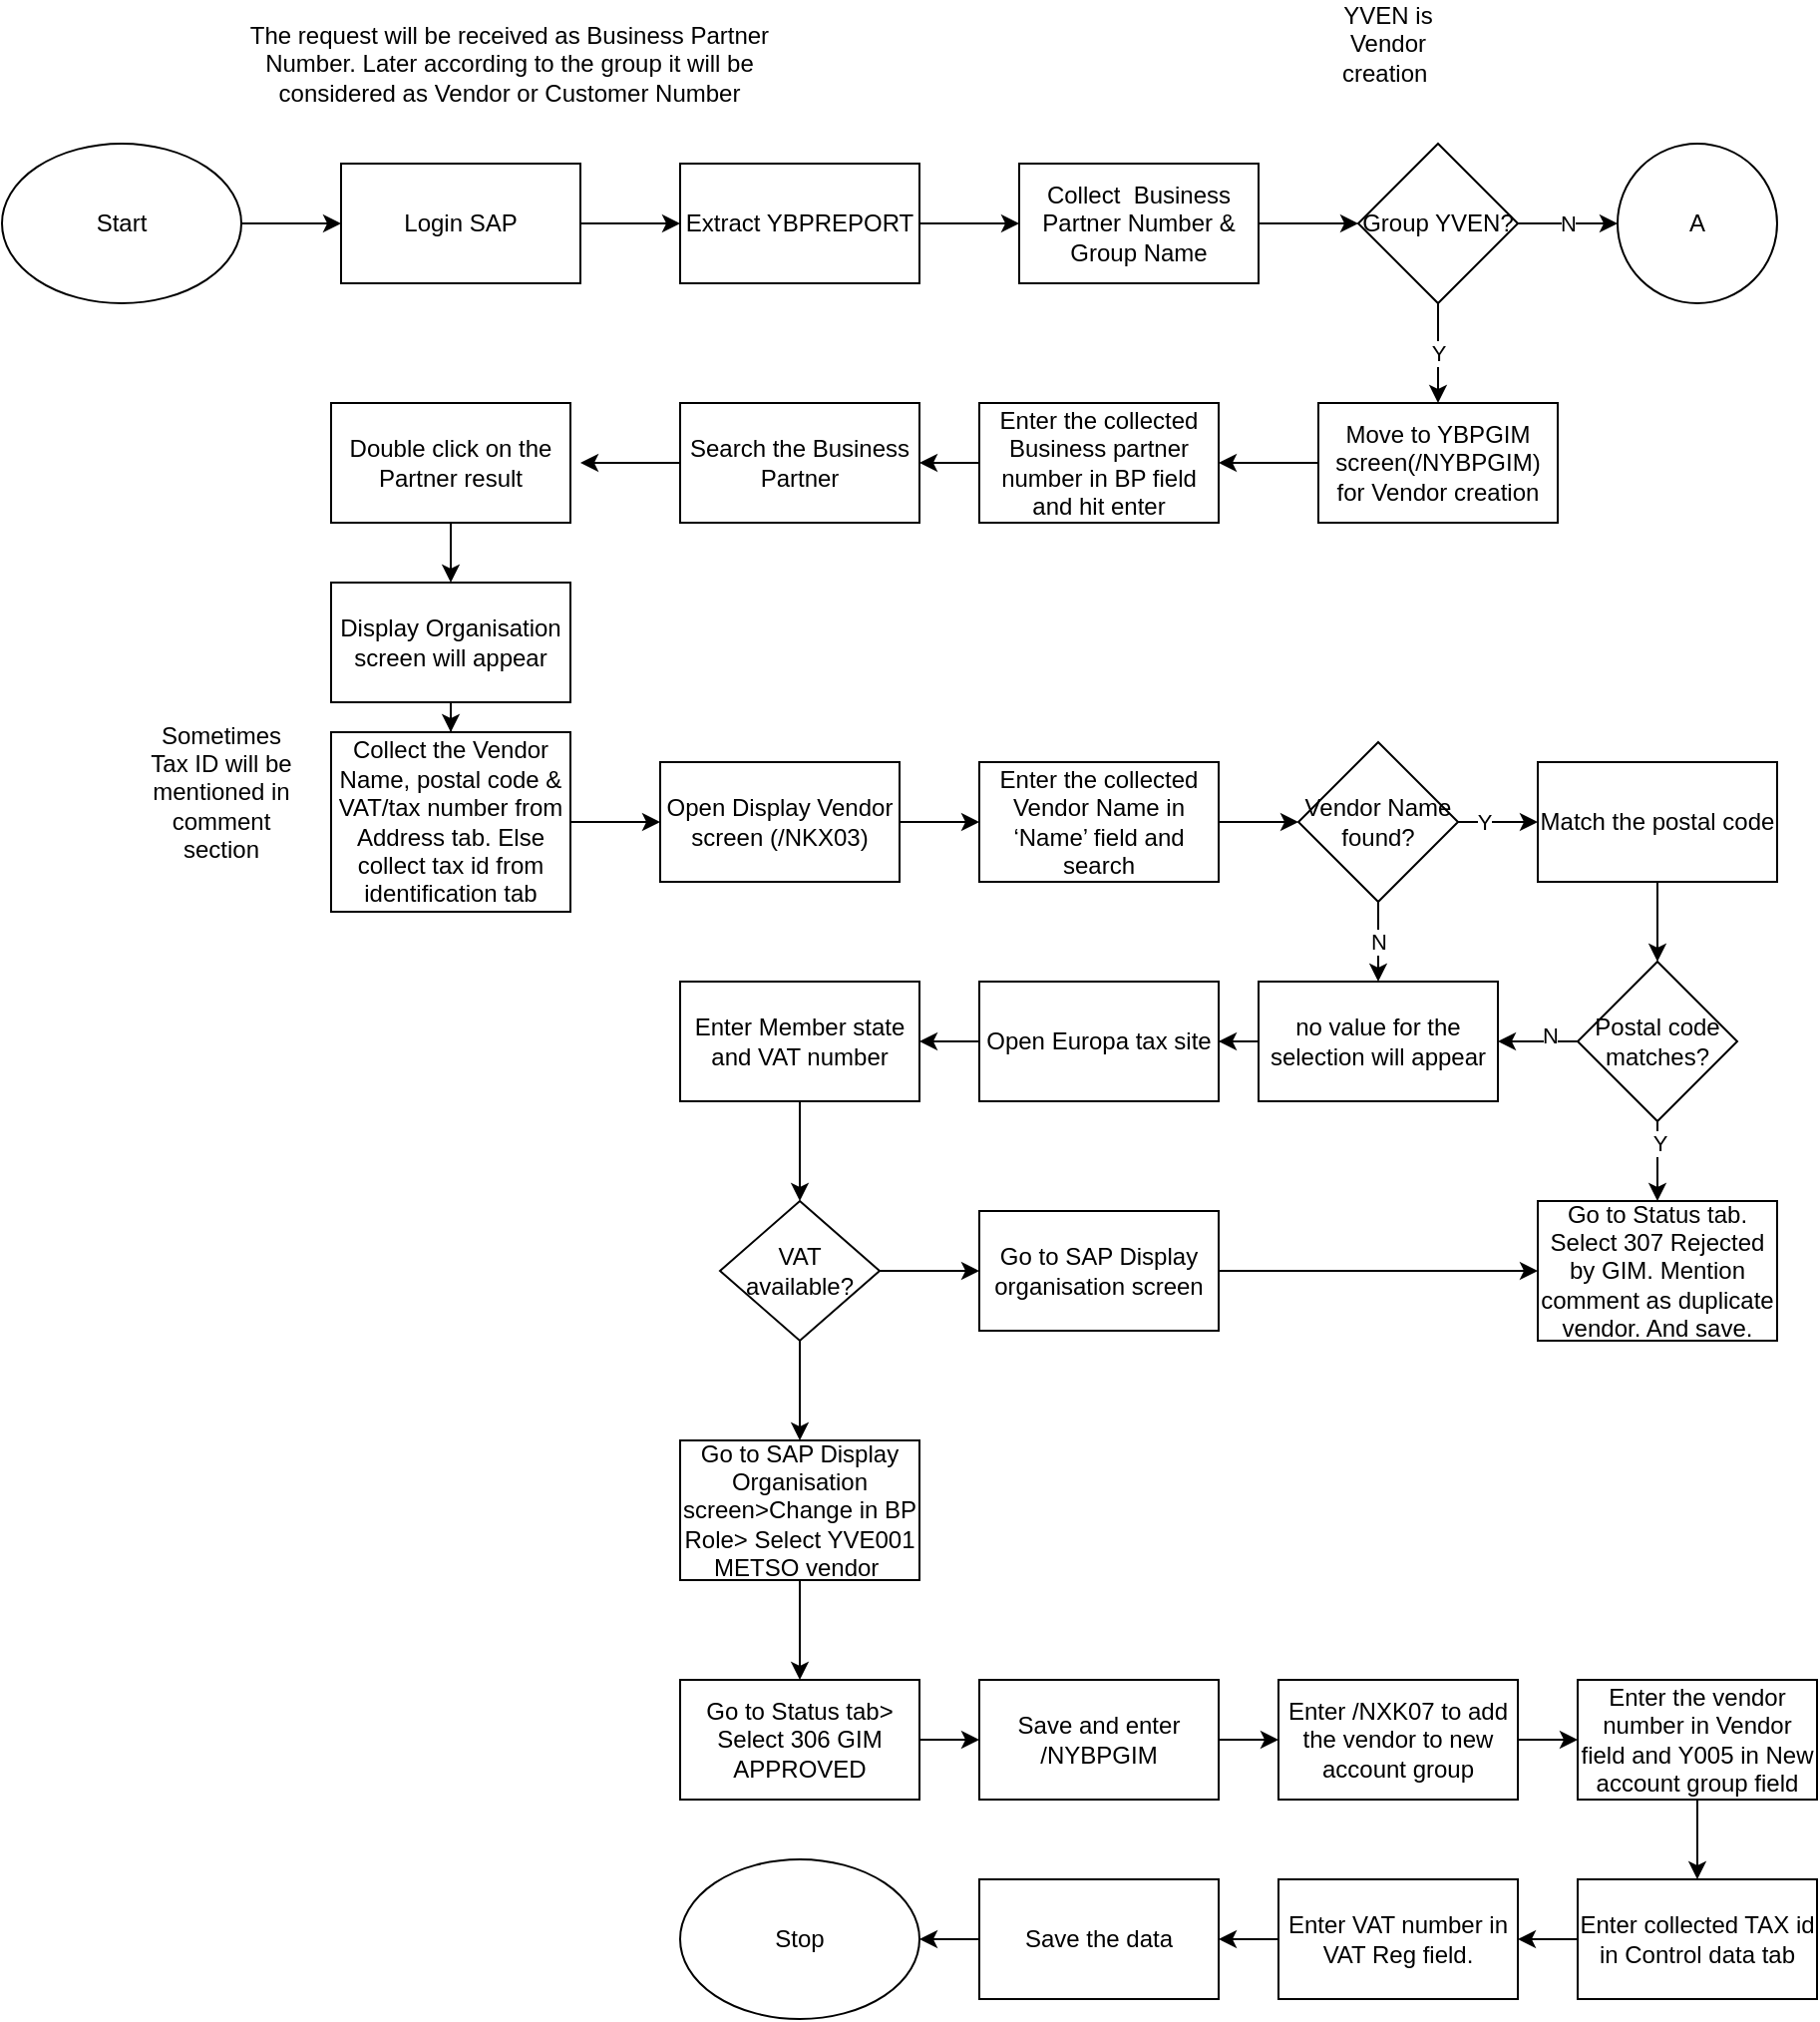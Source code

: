 <mxfile version="12.9.12" type="github"><diagram id="yV83-HusEnY6b_AulCfM" name="Page-1"><mxGraphModel dx="937" dy="546" grid="1" gridSize="10" guides="1" tooltips="1" connect="1" arrows="1" fold="1" page="1" pageScale="1" pageWidth="827" pageHeight="1169" math="0" shadow="0"><root><mxCell id="0"/><mxCell id="1" parent="0"/><mxCell id="rq69DZWPiNMLJTjYbfjI-63" value="" style="edgeStyle=orthogonalEdgeStyle;rounded=0;orthogonalLoop=1;jettySize=auto;html=1;" edge="1" parent="1" source="rq69DZWPiNMLJTjYbfjI-60" target="rq69DZWPiNMLJTjYbfjI-62"><mxGeometry relative="1" as="geometry"/></mxCell><mxCell id="rq69DZWPiNMLJTjYbfjI-60" value="Enter collected TAX id in Control data tab" style="rounded=0;whiteSpace=wrap;html=1;" vertex="1" parent="1"><mxGeometry x="840" y="950" width="120" height="60" as="geometry"/></mxCell><mxCell id="pP9K9YfO7FwaA33NYiLa-5" value="" style="edgeStyle=orthogonalEdgeStyle;rounded=0;orthogonalLoop=1;jettySize=auto;html=1;" parent="1" source="pP9K9YfO7FwaA33NYiLa-2" target="pP9K9YfO7FwaA33NYiLa-3" edge="1"><mxGeometry relative="1" as="geometry"/></mxCell><mxCell id="pP9K9YfO7FwaA33NYiLa-2" value="Start" style="ellipse;whiteSpace=wrap;html=1;" parent="1" vertex="1"><mxGeometry x="50" y="80" width="120" height="80" as="geometry"/></mxCell><mxCell id="pP9K9YfO7FwaA33NYiLa-6" value="" style="edgeStyle=orthogonalEdgeStyle;rounded=0;orthogonalLoop=1;jettySize=auto;html=1;" parent="1" source="pP9K9YfO7FwaA33NYiLa-3" target="pP9K9YfO7FwaA33NYiLa-4" edge="1"><mxGeometry relative="1" as="geometry"/></mxCell><mxCell id="pP9K9YfO7FwaA33NYiLa-3" value="Login SAP" style="rounded=0;whiteSpace=wrap;html=1;" parent="1" vertex="1"><mxGeometry x="220" y="90" width="120" height="60" as="geometry"/></mxCell><mxCell id="pP9K9YfO7FwaA33NYiLa-8" value="" style="edgeStyle=orthogonalEdgeStyle;rounded=0;orthogonalLoop=1;jettySize=auto;html=1;" parent="1" source="pP9K9YfO7FwaA33NYiLa-4" edge="1"><mxGeometry relative="1" as="geometry"><mxPoint x="560" y="120" as="targetPoint"/></mxGeometry></mxCell><mxCell id="pP9K9YfO7FwaA33NYiLa-4" value="Extract YBPREPORT" style="rounded=0;whiteSpace=wrap;html=1;" parent="1" vertex="1"><mxGeometry x="390" y="90" width="120" height="60" as="geometry"/></mxCell><mxCell id="pP9K9YfO7FwaA33NYiLa-14" value="" style="edgeStyle=orthogonalEdgeStyle;rounded=0;orthogonalLoop=1;jettySize=auto;html=1;" parent="1" source="pP9K9YfO7FwaA33NYiLa-9" target="pP9K9YfO7FwaA33NYiLa-13" edge="1"><mxGeometry relative="1" as="geometry"/></mxCell><mxCell id="pP9K9YfO7FwaA33NYiLa-9" value="Enter the collected Business partner number in BP field and hit enter" style="rounded=0;whiteSpace=wrap;html=1;" parent="1" vertex="1"><mxGeometry x="540" y="210" width="120" height="60" as="geometry"/></mxCell><mxCell id="pP9K9YfO7FwaA33NYiLa-17" value="" style="edgeStyle=orthogonalEdgeStyle;rounded=0;orthogonalLoop=1;jettySize=auto;html=1;" parent="1" source="pP9K9YfO7FwaA33NYiLa-13" edge="1"><mxGeometry relative="1" as="geometry"><mxPoint x="340" y="240" as="targetPoint"/></mxGeometry></mxCell><mxCell id="pP9K9YfO7FwaA33NYiLa-13" value="Search the Business Partner" style="rounded=0;whiteSpace=wrap;html=1;" parent="1" vertex="1"><mxGeometry x="390" y="210" width="120" height="60" as="geometry"/></mxCell><mxCell id="pP9K9YfO7FwaA33NYiLa-26" value="" style="edgeStyle=orthogonalEdgeStyle;rounded=0;orthogonalLoop=1;jettySize=auto;html=1;" parent="1" source="pP9K9YfO7FwaA33NYiLa-18" target="pP9K9YfO7FwaA33NYiLa-25" edge="1"><mxGeometry relative="1" as="geometry"/></mxCell><mxCell id="pP9K9YfO7FwaA33NYiLa-18" value="Display Organisation screen will appear" style="rounded=0;whiteSpace=wrap;html=1;" parent="1" vertex="1"><mxGeometry x="215" y="300" width="120" height="60" as="geometry"/></mxCell><mxCell id="rq69DZWPiNMLJTjYbfjI-15" value="" style="edgeStyle=orthogonalEdgeStyle;rounded=0;orthogonalLoop=1;jettySize=auto;html=1;" edge="1" parent="1" source="pP9K9YfO7FwaA33NYiLa-25" target="rq69DZWPiNMLJTjYbfjI-14"><mxGeometry relative="1" as="geometry"/></mxCell><mxCell id="pP9K9YfO7FwaA33NYiLa-25" value="Collect the Vendor Name, postal code &amp;amp; VAT/tax number from Address tab. Else collect tax id from identification tab" style="rounded=0;whiteSpace=wrap;html=1;" parent="1" vertex="1"><mxGeometry x="215" y="375" width="120" height="90" as="geometry"/></mxCell><mxCell id="rq69DZWPiNMLJTjYbfjI-23" value="" style="edgeStyle=orthogonalEdgeStyle;rounded=0;orthogonalLoop=1;jettySize=auto;html=1;" edge="1" parent="1" source="pP9K9YfO7FwaA33NYiLa-27" target="rq69DZWPiNMLJTjYbfjI-22"><mxGeometry relative="1" as="geometry"><Array as="points"><mxPoint x="800" y="420"/><mxPoint x="800" y="420"/></Array></mxGeometry></mxCell><mxCell id="rq69DZWPiNMLJTjYbfjI-24" value="Y" style="edgeLabel;html=1;align=center;verticalAlign=middle;resizable=0;points=[];" vertex="1" connectable="0" parent="rq69DZWPiNMLJTjYbfjI-23"><mxGeometry y="-7" relative="1" as="geometry"><mxPoint x="-7" y="-7" as="offset"/></mxGeometry></mxCell><mxCell id="rq69DZWPiNMLJTjYbfjI-27" value="N" style="edgeStyle=orthogonalEdgeStyle;rounded=0;orthogonalLoop=1;jettySize=auto;html=1;" edge="1" parent="1" source="pP9K9YfO7FwaA33NYiLa-27" target="pP9K9YfO7FwaA33NYiLa-29"><mxGeometry relative="1" as="geometry"/></mxCell><mxCell id="pP9K9YfO7FwaA33NYiLa-27" value="Vendor Name found?" style="rhombus;whiteSpace=wrap;html=1;" parent="1" vertex="1"><mxGeometry x="700" y="380" width="80" height="80" as="geometry"/></mxCell><mxCell id="rq69DZWPiNMLJTjYbfjI-33" value="" style="edgeStyle=orthogonalEdgeStyle;rounded=0;orthogonalLoop=1;jettySize=auto;html=1;" edge="1" parent="1" source="pP9K9YfO7FwaA33NYiLa-29" target="pP9K9YfO7FwaA33NYiLa-31"><mxGeometry relative="1" as="geometry"/></mxCell><mxCell id="pP9K9YfO7FwaA33NYiLa-29" value="no value for the selection will appear" style="rounded=0;whiteSpace=wrap;html=1;fillColor=#FFFFFF;" parent="1" vertex="1"><mxGeometry x="680" y="500" width="120" height="60" as="geometry"/></mxCell><mxCell id="rq69DZWPiNMLJTjYbfjI-34" value="" style="edgeStyle=orthogonalEdgeStyle;rounded=0;orthogonalLoop=1;jettySize=auto;html=1;" edge="1" parent="1" source="pP9K9YfO7FwaA33NYiLa-31" target="pP9K9YfO7FwaA33NYiLa-38"><mxGeometry relative="1" as="geometry"/></mxCell><mxCell id="pP9K9YfO7FwaA33NYiLa-31" value="Open Europa tax site" style="rounded=0;whiteSpace=wrap;html=1;" parent="1" vertex="1"><mxGeometry x="540" y="500" width="120" height="60" as="geometry"/></mxCell><mxCell id="rq69DZWPiNMLJTjYbfjI-40" value="" style="edgeStyle=orthogonalEdgeStyle;rounded=0;orthogonalLoop=1;jettySize=auto;html=1;" edge="1" parent="1" source="pP9K9YfO7FwaA33NYiLa-38" target="pP9K9YfO7FwaA33NYiLa-41"><mxGeometry relative="1" as="geometry"/></mxCell><mxCell id="pP9K9YfO7FwaA33NYiLa-38" value="Enter Member state and VAT number" style="rounded=0;whiteSpace=wrap;html=1;fillColor=#FFFFFF;" parent="1" vertex="1"><mxGeometry x="390" y="500" width="120" height="60" as="geometry"/></mxCell><mxCell id="rq69DZWPiNMLJTjYbfjI-42" value="" style="edgeStyle=orthogonalEdgeStyle;rounded=0;orthogonalLoop=1;jettySize=auto;html=1;" edge="1" parent="1" source="pP9K9YfO7FwaA33NYiLa-41" target="rq69DZWPiNMLJTjYbfjI-41"><mxGeometry relative="1" as="geometry"/></mxCell><mxCell id="rq69DZWPiNMLJTjYbfjI-45" value="" style="edgeStyle=orthogonalEdgeStyle;rounded=0;orthogonalLoop=1;jettySize=auto;html=1;" edge="1" parent="1" source="pP9K9YfO7FwaA33NYiLa-41" target="pP9K9YfO7FwaA33NYiLa-49"><mxGeometry relative="1" as="geometry"/></mxCell><mxCell id="pP9K9YfO7FwaA33NYiLa-41" value="VAT available?" style="rhombus;whiteSpace=wrap;html=1;fillColor=#FFFFFF;" parent="1" vertex="1"><mxGeometry x="410" y="610" width="80" height="70" as="geometry"/></mxCell><mxCell id="rq69DZWPiNMLJTjYbfjI-47" value="" style="edgeStyle=orthogonalEdgeStyle;rounded=0;orthogonalLoop=1;jettySize=auto;html=1;" edge="1" parent="1" source="pP9K9YfO7FwaA33NYiLa-49" target="rq69DZWPiNMLJTjYbfjI-46"><mxGeometry relative="1" as="geometry"/></mxCell><mxCell id="pP9K9YfO7FwaA33NYiLa-49" value="Go to SAP Display Organisation screen&amp;gt;Change in BP Role&amp;gt; Select YVE001 METSO vendor&amp;nbsp;" style="rounded=0;whiteSpace=wrap;html=1;fillColor=#FFFFFF;" parent="1" vertex="1"><mxGeometry x="390" y="730" width="120" height="70" as="geometry"/></mxCell><mxCell id="rq69DZWPiNMLJTjYbfjI-4" value="" style="edgeStyle=orthogonalEdgeStyle;rounded=0;orthogonalLoop=1;jettySize=auto;html=1;" edge="1" parent="1" source="rq69DZWPiNMLJTjYbfjI-2" target="rq69DZWPiNMLJTjYbfjI-3"><mxGeometry relative="1" as="geometry"/></mxCell><mxCell id="rq69DZWPiNMLJTjYbfjI-2" value="Collect &amp;nbsp;Business Partner Number &amp;amp; Group Name" style="rounded=0;whiteSpace=wrap;html=1;" vertex="1" parent="1"><mxGeometry x="560" y="90" width="120" height="60" as="geometry"/></mxCell><mxCell id="rq69DZWPiNMLJTjYbfjI-6" value="N" style="edgeStyle=orthogonalEdgeStyle;rounded=0;orthogonalLoop=1;jettySize=auto;html=1;" edge="1" parent="1" source="rq69DZWPiNMLJTjYbfjI-3" target="rq69DZWPiNMLJTjYbfjI-5"><mxGeometry relative="1" as="geometry"/></mxCell><mxCell id="rq69DZWPiNMLJTjYbfjI-8" value="Y" style="edgeStyle=orthogonalEdgeStyle;rounded=0;orthogonalLoop=1;jettySize=auto;html=1;" edge="1" parent="1" source="rq69DZWPiNMLJTjYbfjI-3" target="rq69DZWPiNMLJTjYbfjI-7"><mxGeometry relative="1" as="geometry"><Array as="points"><mxPoint x="770" y="190"/><mxPoint x="770" y="190"/></Array></mxGeometry></mxCell><mxCell id="rq69DZWPiNMLJTjYbfjI-3" value="Group YVEN?" style="rhombus;whiteSpace=wrap;html=1;" vertex="1" parent="1"><mxGeometry x="730" y="80" width="80" height="80" as="geometry"/></mxCell><mxCell id="rq69DZWPiNMLJTjYbfjI-5" value="A" style="ellipse;whiteSpace=wrap;html=1;aspect=fixed;" vertex="1" parent="1"><mxGeometry x="860" y="80" width="80" height="80" as="geometry"/></mxCell><mxCell id="rq69DZWPiNMLJTjYbfjI-10" value="" style="edgeStyle=orthogonalEdgeStyle;rounded=0;orthogonalLoop=1;jettySize=auto;html=1;" edge="1" parent="1" source="rq69DZWPiNMLJTjYbfjI-7" target="pP9K9YfO7FwaA33NYiLa-9"><mxGeometry relative="1" as="geometry"/></mxCell><mxCell id="rq69DZWPiNMLJTjYbfjI-7" value="Move to YBPGIM screen(/NYBPGIM) for Vendor creation" style="rounded=0;whiteSpace=wrap;html=1;" vertex="1" parent="1"><mxGeometry x="710" y="210" width="120" height="60" as="geometry"/></mxCell><mxCell id="rq69DZWPiNMLJTjYbfjI-9" value="YVEN is Vendor creation&amp;nbsp;" style="text;html=1;strokeColor=none;fillColor=none;align=center;verticalAlign=middle;whiteSpace=wrap;rounded=0;" vertex="1" parent="1"><mxGeometry x="710" y="10" width="70" height="40" as="geometry"/></mxCell><mxCell id="rq69DZWPiNMLJTjYbfjI-12" value="" style="edgeStyle=orthogonalEdgeStyle;rounded=0;orthogonalLoop=1;jettySize=auto;html=1;" edge="1" parent="1" source="rq69DZWPiNMLJTjYbfjI-11" target="pP9K9YfO7FwaA33NYiLa-18"><mxGeometry relative="1" as="geometry"/></mxCell><mxCell id="rq69DZWPiNMLJTjYbfjI-11" value="Double click on the Partner result" style="rounded=0;whiteSpace=wrap;html=1;" vertex="1" parent="1"><mxGeometry x="215" y="210" width="120" height="60" as="geometry"/></mxCell><mxCell id="rq69DZWPiNMLJTjYbfjI-13" value="Sometimes Tax ID will be mentioned in comment section" style="text;html=1;strokeColor=none;fillColor=none;align=center;verticalAlign=middle;whiteSpace=wrap;rounded=0;" vertex="1" parent="1"><mxGeometry x="120" y="400" width="80" height="10" as="geometry"/></mxCell><mxCell id="rq69DZWPiNMLJTjYbfjI-17" value="" style="edgeStyle=orthogonalEdgeStyle;rounded=0;orthogonalLoop=1;jettySize=auto;html=1;" edge="1" parent="1" source="rq69DZWPiNMLJTjYbfjI-14" target="rq69DZWPiNMLJTjYbfjI-16"><mxGeometry relative="1" as="geometry"/></mxCell><mxCell id="rq69DZWPiNMLJTjYbfjI-14" value="Open Display Vendor screen (/NKX03)" style="rounded=0;whiteSpace=wrap;html=1;" vertex="1" parent="1"><mxGeometry x="380" y="390" width="120" height="60" as="geometry"/></mxCell><mxCell id="rq69DZWPiNMLJTjYbfjI-21" value="" style="edgeStyle=orthogonalEdgeStyle;rounded=0;orthogonalLoop=1;jettySize=auto;html=1;" edge="1" parent="1" source="rq69DZWPiNMLJTjYbfjI-16"><mxGeometry relative="1" as="geometry"><mxPoint x="700" y="420" as="targetPoint"/></mxGeometry></mxCell><mxCell id="rq69DZWPiNMLJTjYbfjI-16" value="Enter the collected Vendor Name in ‘Name’ field and search" style="rounded=0;whiteSpace=wrap;html=1;" vertex="1" parent="1"><mxGeometry x="540" y="390" width="120" height="60" as="geometry"/></mxCell><mxCell id="rq69DZWPiNMLJTjYbfjI-26" value="" style="edgeStyle=orthogonalEdgeStyle;rounded=0;orthogonalLoop=1;jettySize=auto;html=1;" edge="1" parent="1" source="rq69DZWPiNMLJTjYbfjI-22" target="rq69DZWPiNMLJTjYbfjI-25"><mxGeometry relative="1" as="geometry"/></mxCell><mxCell id="rq69DZWPiNMLJTjYbfjI-22" value="Match the postal code" style="rounded=0;whiteSpace=wrap;html=1;" vertex="1" parent="1"><mxGeometry x="820" y="390" width="120" height="60" as="geometry"/></mxCell><mxCell id="rq69DZWPiNMLJTjYbfjI-28" value="" style="edgeStyle=orthogonalEdgeStyle;rounded=0;orthogonalLoop=1;jettySize=auto;html=1;" edge="1" parent="1" source="rq69DZWPiNMLJTjYbfjI-25" target="pP9K9YfO7FwaA33NYiLa-29"><mxGeometry relative="1" as="geometry"/></mxCell><mxCell id="rq69DZWPiNMLJTjYbfjI-35" value="N" style="edgeLabel;html=1;align=center;verticalAlign=middle;resizable=0;points=[];" vertex="1" connectable="0" parent="rq69DZWPiNMLJTjYbfjI-28"><mxGeometry x="-0.3" y="-3" relative="1" as="geometry"><mxPoint as="offset"/></mxGeometry></mxCell><mxCell id="rq69DZWPiNMLJTjYbfjI-38" value="" style="edgeStyle=orthogonalEdgeStyle;rounded=0;orthogonalLoop=1;jettySize=auto;html=1;" edge="1" parent="1" source="rq69DZWPiNMLJTjYbfjI-25" target="rq69DZWPiNMLJTjYbfjI-36"><mxGeometry relative="1" as="geometry"/></mxCell><mxCell id="rq69DZWPiNMLJTjYbfjI-39" value="Y" style="edgeLabel;html=1;align=center;verticalAlign=middle;resizable=0;points=[];" vertex="1" connectable="0" parent="rq69DZWPiNMLJTjYbfjI-38"><mxGeometry x="-0.45" y="1" relative="1" as="geometry"><mxPoint as="offset"/></mxGeometry></mxCell><mxCell id="rq69DZWPiNMLJTjYbfjI-25" value="Postal code matches?" style="rhombus;whiteSpace=wrap;html=1;" vertex="1" parent="1"><mxGeometry x="840" y="490" width="80" height="80" as="geometry"/></mxCell><mxCell id="rq69DZWPiNMLJTjYbfjI-36" value="Go to Status tab. Select 307 Rejected by GIM. Mention comment as duplicate vendor. And save." style="rounded=0;whiteSpace=wrap;html=1;" vertex="1" parent="1"><mxGeometry x="820" y="610" width="120" height="70" as="geometry"/></mxCell><mxCell id="rq69DZWPiNMLJTjYbfjI-44" value="" style="edgeStyle=orthogonalEdgeStyle;rounded=0;orthogonalLoop=1;jettySize=auto;html=1;entryX=0;entryY=0.5;entryDx=0;entryDy=0;" edge="1" parent="1" source="rq69DZWPiNMLJTjYbfjI-41" target="rq69DZWPiNMLJTjYbfjI-36"><mxGeometry relative="1" as="geometry"><mxPoint x="740" y="637.5" as="targetPoint"/></mxGeometry></mxCell><mxCell id="rq69DZWPiNMLJTjYbfjI-41" value="Go to SAP Display organisation screen" style="rounded=0;whiteSpace=wrap;html=1;" vertex="1" parent="1"><mxGeometry x="540" y="615" width="120" height="60" as="geometry"/></mxCell><mxCell id="rq69DZWPiNMLJTjYbfjI-50" value="" style="edgeStyle=orthogonalEdgeStyle;rounded=0;orthogonalLoop=1;jettySize=auto;html=1;" edge="1" parent="1" source="rq69DZWPiNMLJTjYbfjI-46"><mxGeometry relative="1" as="geometry"><mxPoint x="540" y="880" as="targetPoint"/></mxGeometry></mxCell><mxCell id="rq69DZWPiNMLJTjYbfjI-46" value="Go to Status tab&amp;gt; Select 306 GIM APPROVED" style="rounded=0;whiteSpace=wrap;html=1;" vertex="1" parent="1"><mxGeometry x="390" y="850" width="120" height="60" as="geometry"/></mxCell><mxCell id="rq69DZWPiNMLJTjYbfjI-56" value="" style="edgeStyle=orthogonalEdgeStyle;rounded=0;orthogonalLoop=1;jettySize=auto;html=1;" edge="1" parent="1" source="rq69DZWPiNMLJTjYbfjI-52" target="rq69DZWPiNMLJTjYbfjI-54"><mxGeometry relative="1" as="geometry"/></mxCell><mxCell id="rq69DZWPiNMLJTjYbfjI-52" value="Save and enter /NYBPGIM" style="rounded=0;whiteSpace=wrap;html=1;" vertex="1" parent="1"><mxGeometry x="540" y="850" width="120" height="60" as="geometry"/></mxCell><mxCell id="rq69DZWPiNMLJTjYbfjI-59" value="" style="edgeStyle=orthogonalEdgeStyle;rounded=0;orthogonalLoop=1;jettySize=auto;html=1;" edge="1" parent="1" source="rq69DZWPiNMLJTjYbfjI-54" target="rq69DZWPiNMLJTjYbfjI-57"><mxGeometry relative="1" as="geometry"/></mxCell><mxCell id="rq69DZWPiNMLJTjYbfjI-54" value="Enter /NXK07 to add the vendor to new account group" style="rounded=0;whiteSpace=wrap;html=1;" vertex="1" parent="1"><mxGeometry x="690" y="850" width="120" height="60" as="geometry"/></mxCell><mxCell id="rq69DZWPiNMLJTjYbfjI-61" value="" style="edgeStyle=orthogonalEdgeStyle;rounded=0;orthogonalLoop=1;jettySize=auto;html=1;" edge="1" parent="1" source="rq69DZWPiNMLJTjYbfjI-57" target="rq69DZWPiNMLJTjYbfjI-60"><mxGeometry relative="1" as="geometry"/></mxCell><mxCell id="rq69DZWPiNMLJTjYbfjI-57" value="Enter the vendor number in Vendor field and Y005 in New account group field" style="rounded=0;whiteSpace=wrap;html=1;" vertex="1" parent="1"><mxGeometry x="840" y="850" width="120" height="60" as="geometry"/></mxCell><mxCell id="rq69DZWPiNMLJTjYbfjI-65" value="" style="edgeStyle=orthogonalEdgeStyle;rounded=0;orthogonalLoop=1;jettySize=auto;html=1;" edge="1" parent="1" source="rq69DZWPiNMLJTjYbfjI-62" target="rq69DZWPiNMLJTjYbfjI-64"><mxGeometry relative="1" as="geometry"/></mxCell><mxCell id="rq69DZWPiNMLJTjYbfjI-62" value="Enter VAT number in VAT Reg field." style="rounded=0;whiteSpace=wrap;html=1;fillColor=#FFFFFF;" vertex="1" parent="1"><mxGeometry x="690" y="950" width="120" height="60" as="geometry"/></mxCell><mxCell id="rq69DZWPiNMLJTjYbfjI-67" value="" style="edgeStyle=orthogonalEdgeStyle;rounded=0;orthogonalLoop=1;jettySize=auto;html=1;" edge="1" parent="1" source="rq69DZWPiNMLJTjYbfjI-64" target="rq69DZWPiNMLJTjYbfjI-66"><mxGeometry relative="1" as="geometry"/></mxCell><mxCell id="rq69DZWPiNMLJTjYbfjI-64" value="Save the data" style="rounded=0;whiteSpace=wrap;html=1;fillColor=#FFFFFF;" vertex="1" parent="1"><mxGeometry x="540" y="950" width="120" height="60" as="geometry"/></mxCell><mxCell id="rq69DZWPiNMLJTjYbfjI-66" value="Stop" style="ellipse;whiteSpace=wrap;html=1;fillColor=#FFFFFF;" vertex="1" parent="1"><mxGeometry x="390" y="940" width="120" height="80" as="geometry"/></mxCell><mxCell id="rq69DZWPiNMLJTjYbfjI-69" value="The request will be received as Business Partner Number. Later according to the group it will be considered as Vendor or Customer Number" style="text;html=1;strokeColor=none;fillColor=none;align=center;verticalAlign=middle;whiteSpace=wrap;rounded=0;" vertex="1" parent="1"><mxGeometry x="157.5" y="10" width="292.5" height="60" as="geometry"/></mxCell></root></mxGraphModel></diagram></mxfile>